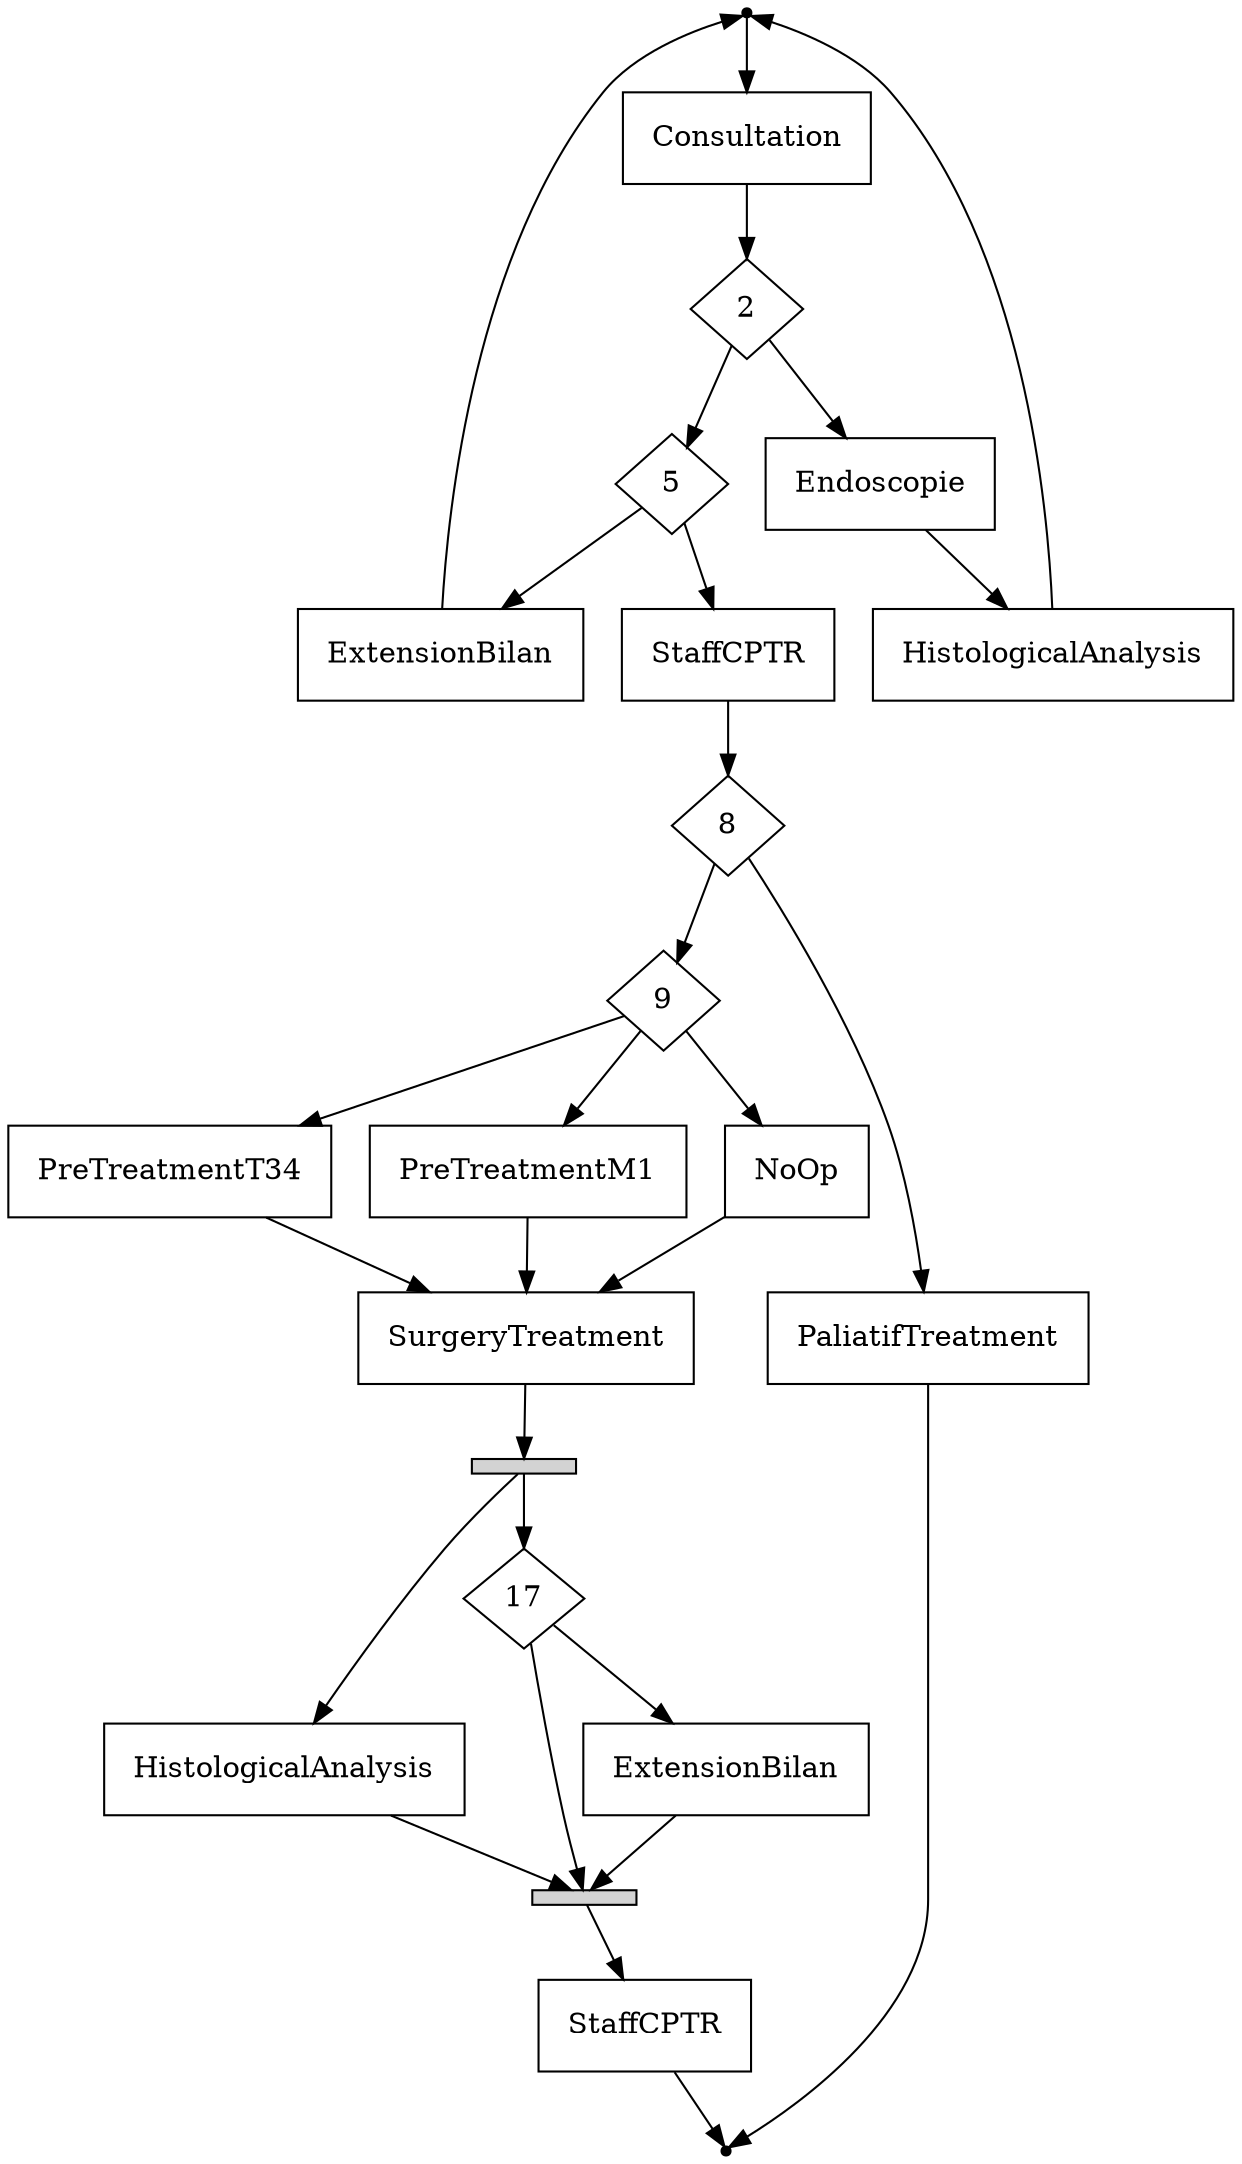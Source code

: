 digraph G {
	graph [rankdir=TB];
	node [label="\N", shape=circle];
	graph [bb="0,0,544,1032"];
	0 [shape=point, type=State, name=Init, width="0.06", height="0.06", pos="354,1030"];
	1 [label=Consultation, shape=box, type=Activity, name=Consultation, margin="0.2", width="1.39", height="0.61", pos="354,970"];
	2 [shape=diamond, type=Decision, width="0.75", height="0.67", pos="354,888"];
	3 [label=Endoscopie, shape=box, type=Activity, name=Endoscopie, margin="0.2", width="1.31", height="0.61", pos="396,804"];
	4 [label=HistologicalAnalysis, shape=box, type=Activity, name=HistologicalAnalysis, margin="0.2", width="2.03", height="0.61", pos="471,722"];
	5 [shape=diamond, type=Decision, width="0.75", height="0.67", pos="304,804"];
	6 [label=ExtensionBilan, shape=box, type=Activity, name=ExtensionBilan, margin="0.2", width="1.58", height="0.61", pos="215,722"];
	7 [label=StaffCPTR, shape=box, type=Activity, name=StaffCPTR, margin="0.2", width="1.25", height="0.61", pos="335,722"];
	8 [shape=diamond, type=Decision, width="0.75", height="0.67", pos="335,640"];
	9 [shape=diamond, type=Decision, width="0.75", height="0.67", pos="249,556"];
	10 [label=NoOp, shape=box, type=Activity, name=NoOp, margin="0.2", width="0.89", height="0.61", pos="318,474"];
	11 [label=PreTreatmentT34, shape=box, type=Activity, name=PreTreatmentT34, margin="0.2", width="1.75", height="0.61", pos="63,474"];
	12 [label=PreTreatmentM1, shape=box, type=Activity, name=PreTreatmentM1, margin="0.2", width="1.72", height="0.61", pos="206,474"];
	13 [label=SurgeryTreatment, shape=box, type=Activity, name=SurgeryTreatment, margin="0.2", width="1.81", height="0.61", pos="206,394"];
	14 [label="", shape=box, type=Fork, width="0.69", height="0.10", style=filled, pos="206,332"];
	15 [label="", shape=box, type=Join, width="0.69", height="0.10", style=filled, pos="232,124"];
	16 [label=HistologicalAnalysis, shape=box, type=Activity, name=HistologicalAnalysis, margin="0.2", width="2.03", height="0.61", pos="107,186"];
	17 [shape=diamond, type=Decision, width="0.81", height="0.67", pos="208,268"];
	18 [label=ExtensionBilan, shape=box, type=Activity, name=ExtensionBilan, margin="0.2", width="1.58", height="0.61", pos="293,186"];
	19 [label=StaffCPTR, shape=box, type=Activity, name=StaffCPTR, margin="0.2", width="1.25", height="0.61", pos="257,62"];
	20 [label=PaliatifTreatment, shape=box, type=Activity, name=PaliatifTreatment, margin="0.2", width="1.75", height="0.61", pos="378,394"];
	21 [shape=point, type=State, name=End, width="0.06", height="0.06", pos="317,2"];
	3 -> 4 [pos="e,451,744 416,782 425,772 435,762 444,752"];
	2 -> 3 [formal_guard="be.uclouvain.isis.logic.bool.autogram.IBLFormula@765291", pos="e,385,826 362,871 368,861 374,847 381,835"];
	5 -> 6 [formal_guard="be.uclouvain.isis.logic.bool.autogram.IBLFormula@26e431", pos="e,239,744 290,792 279,781 261,765 246,751"];
	9 -> 10 [formal_guard="be.uclouvain.isis.logic.bool.autogram.IBLFormula@14f8dab", pos="e,299,496 261,542 269,532 282,517 293,504"];
	9 -> 11 [formal_guard="be.uclouvain.isis.logic.bool.autogram.IBLFormula@1ddebc3", pos="e,113,496 231,548 206,537 160,517 122,500"];
	9 -> 12 [formal_guard="be.uclouvain.isis.logic.bool.autogram.IBLFormula@a18aa2", pos="e,218,496 240,539 235,530 229,517 223,505"];
	10 -> 13 [pos="e,237,416 287,452 275,443 259,432 245,422"];
	11 -> 13 [pos="e,166,416 102,452 119,443 139,431 157,421"];
	12 -> 13 [pos="e,206,416 206,452 206,444 206,435 206,426"];
	14 -> 16 [pos="e,118,208 202,328 196,322 181,306 170,292 153,268 135,238 123,217"];
	17 -> 18 [formal_guard="be.uclouvain.isis.logic.bool.autogram.IBLFormula@194ca6c", pos="e,270,208 222,255 233,245 249,229 263,215"];
	14 -> 17 [pos="e,207,292 206,328 207,323 207,312 207,302"];
	16 -> 15 [pos="e,225,128 151,164 173,153 199,140 216,132"];
	18 -> 15 [pos="e,236,128 271,164 261,154 251,143 243,135"];
	17 -> 15 [otherwise=true, pos="e,231,128 212,247 216,217 226,163 230,138"];
	13 -> 14 [pos="e,206,336 206,372 206,364 206,354 206,346"];
	15 -> 19 [pos="e,248,84 233,120 235,115 240,104 244,93"];
	8 -> 9 [formal_guard="be.uclouvain.isis.logic.bool.autogram.IBLFormula@17590db", pos="e,262,569 322,627 308,613 286,591 269,576"];
	8 -> 20 [otherwise=true, pos="e,374,416 339,619 346,576 364,477 372,426"];
	7 -> 8 [pos="e,335,664 335,700 335,692 335,683 335,674"];
	19 -> 21 [pos="e,316,3 279,40 289,30 301,18 309,10"];
	20 -> 21 [pos="e,319,4 378,372 378,347 378,304 378,268 378,268 378,268 378,124 378,78 342,30 326,11"];
	5 -> 7 [otherwise=true, pos="e,327,744 311,786 315,777 319,765 323,754"];
	2 -> 5 [otherwise=true, pos="e,313,820 345,872 338,860 327,843 318,829"];
	1 -> 2 [pos="e,354,912 354,948 354,940 354,931 354,922"];
	0 -> 1 [pos="e,354,992 354,1028 354,1023 354,1013 354,1002"];
	4 -> 0 [pos="e,356,1029 472,744 472,793 468,913 413,992 401,1008 379,1019 366,1025"];
	6 -> 0 [pos="e,352,1029 216,744 220,793 236,913 295,992 307,1008 329,1019 342,1025"];
}
